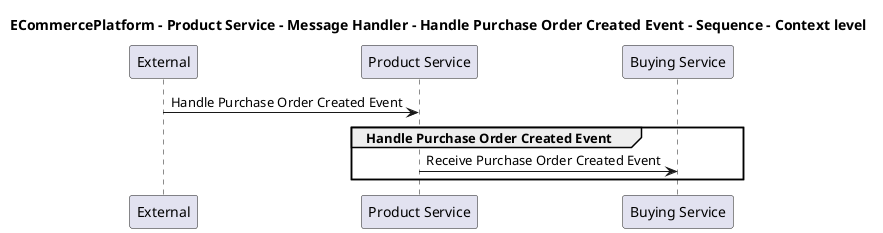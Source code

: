@startuml

title ECommercePlatform - Product Service - Message Handler - Handle Purchase Order Created Event - Sequence - Context level

participant "External" as C4InterFlow.SoftwareSystems.ExternalSystem
participant "Product Service" as ECommercePlatform.SoftwareSystems.ProductService
participant "Buying Service" as ECommercePlatform.SoftwareSystems.BuyingService

C4InterFlow.SoftwareSystems.ExternalSystem -> ECommercePlatform.SoftwareSystems.ProductService : Handle Purchase Order Created Event
group Handle Purchase Order Created Event
ECommercePlatform.SoftwareSystems.ProductService -> ECommercePlatform.SoftwareSystems.BuyingService : Receive Purchase Order Created Event
end


@enduml
